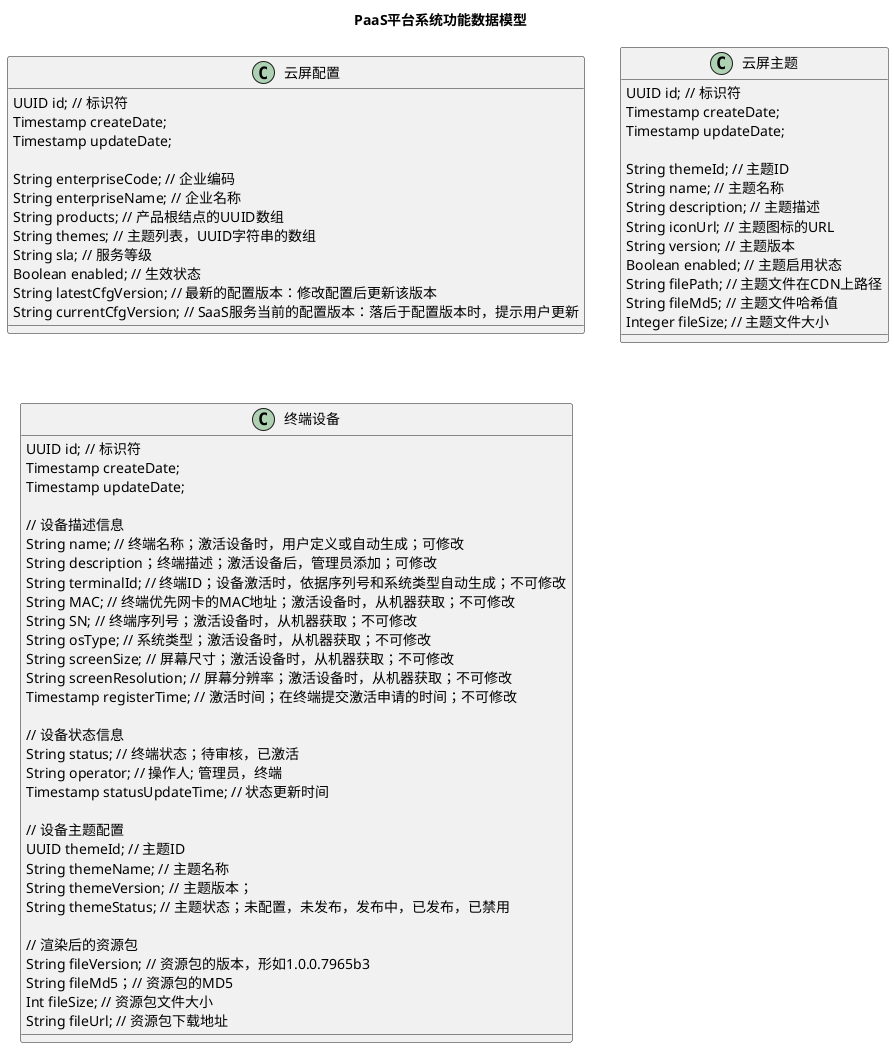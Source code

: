@startuml data_model_entities

title PaaS平台系统功能数据模型

class enterpriseConfig as "云屏配置" {
    UUID id; // 标识符
    Timestamp createDate;
    Timestamp updateDate;

    String enterpriseCode; // 企业编码
    String enterpriseName; // 企业名称
    String products; // 产品根结点的UUID数组
    String themes; // 主题列表，UUID字符串的数组
    String sla; // 服务等级
    Boolean enabled; // 生效状态
    String latestCfgVersion; // 最新的配置版本：修改配置后更新该版本
    String currentCfgVersion; // SaaS服务当前的配置版本：落后于配置版本时，提示用户更新
}

class theme as "云屏主题" {
    UUID id; // 标识符
    Timestamp createDate;
    Timestamp updateDate;

    String themeId; // 主题ID
    String name; // 主题名称
    String description; // 主题描述
    String iconUrl; // 主题图标的URL
    String version; // 主题版本
    Boolean enabled; // 主题启用状态
    String filePath; // 主题文件在CDN上路径
    String fileMd5; // 主题文件哈希值
    Integer fileSize; // 主题文件大小
}

class device as "终端设备" {
    UUID id; // 标识符
    Timestamp createDate;
    Timestamp updateDate;

    // 设备描述信息
    String name; // 终端名称；激活设备时，用户定义或自动生成；可修改
    String description；终端描述；激活设备后，管理员添加；可修改
    String terminalId; // 终端ID；设备激活时，依据序列号和系统类型自动生成；不可修改
    String MAC; // 终端优先网卡的MAC地址；激活设备时，从机器获取；不可修改
    String SN; // 终端序列号；激活设备时，从机器获取；不可修改
    String osType; // 系统类型；激活设备时，从机器获取；不可修改
    String screenSize; // 屏幕尺寸；激活设备时，从机器获取；不可修改
    String screenResolution; // 屏幕分辨率；激活设备时，从机器获取；不可修改
    Timestamp registerTime; // 激活时间；在终端提交激活申请的时间；不可修改

    // 设备状态信息
    String status; // 终端状态；待审核，已激活
    String operator; // 操作人; 管理员，终端
    Timestamp statusUpdateTime; // 状态更新时间

    // 设备主题配置
    UUID themeId; // 主题ID
    String themeName; // 主题名称
    String themeVersion; // 主题版本；
    String themeStatus; // 主题状态；未配置，未发布，发布中，已发布，已禁用

    // 渲染后的资源包
    String fileVersion; // 资源包的版本，形如1.0.0.7965b3
    String fileMd5；// 资源包的MD5
    Int fileSize; // 资源包文件大小
    String fileUrl; // 资源包下载地址
}
@enduml